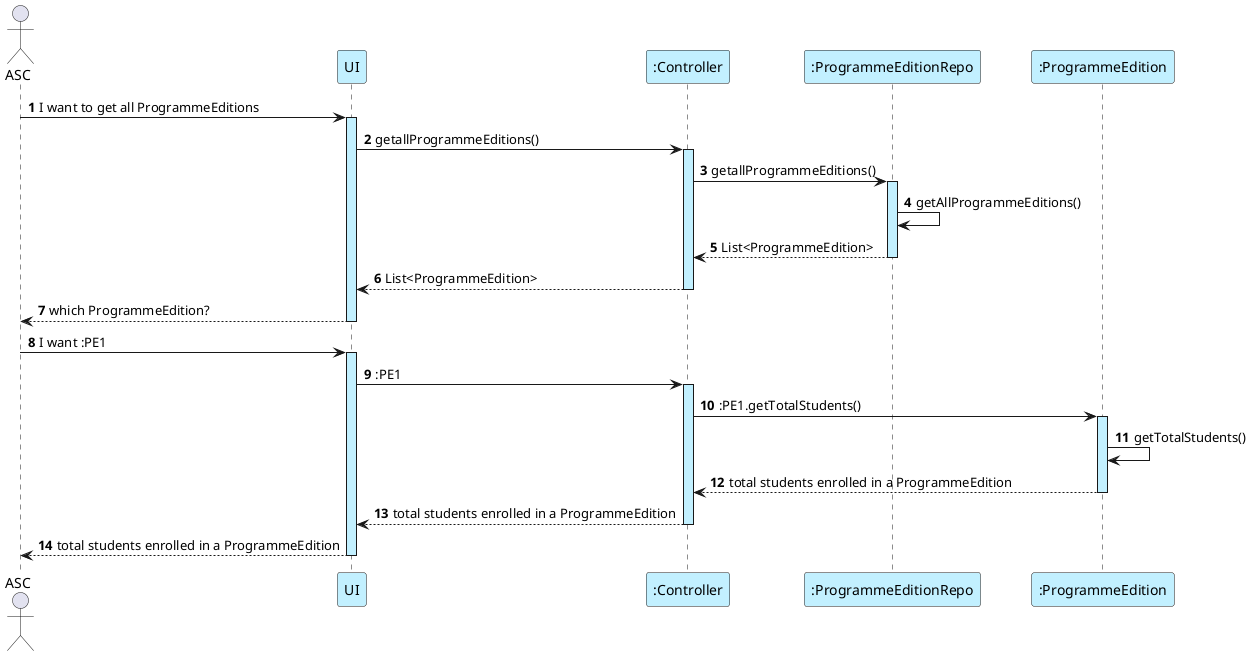 @startuml US21
actor ASC
participant UI #application
participant ":Controller" #application
participant ":ProgrammeEditionRepo" #application
participant ":ProgrammeEdition" #application

autonumber

ASC -> UI  ++ #application : I want to get all ProgrammeEditions
UI -> ":Controller" ++ #application: getallProgrammeEditions()
":Controller" -> ":ProgrammeEditionRepo" ++ #application: getallProgrammeEditions()
":ProgrammeEditionRepo" -> ":ProgrammeEditionRepo"  #application: getAllProgrammeEditions()
":ProgrammeEditionRepo" --> ":Controller" -- : List<ProgrammeEdition>
":Controller" --> UI -- : List<ProgrammeEdition>
UI --> ASC -- : which ProgrammeEdition?
ASC -> UI ++ #application: I want :PE1
UI -> ":Controller" ++ #application: :PE1
":Controller" -> ":ProgrammeEdition" ++ #application : :PE1.getTotalStudents()

":ProgrammeEdition" -> ":ProgrammeEdition" #application : getTotalStudents()
":ProgrammeEdition" --> ":Controller" -- #application : total students enrolled in a ProgrammeEdition
":Controller" --> "UI" -- #application : total students enrolled in a ProgrammeEdition
"UI" --> ASC -- #application : total students enrolled in a ProgrammeEdition
@enduml